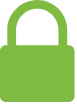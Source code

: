 <mxfile version="14.6.13" type="device"><diagram id="d1SahMHchSftxvY-v8dH" name="Seite-1"><mxGraphModel dx="1086" dy="4473" grid="1" gridSize="10" guides="1" tooltips="1" connect="1" arrows="1" fold="1" page="1" pageScale="1" pageWidth="827" pageHeight="1169" math="0" shadow="0"><root><mxCell id="0"/><mxCell id="1" parent="0"/><mxCell id="zlbdgQHOUIiqvbZNuqg--1" value="" style="pointerEvents=1;shadow=0;dashed=0;html=1;strokeColor=none;labelPosition=center;verticalLabelPosition=bottom;verticalAlign=top;outlineConnect=0;align=center;shape=mxgraph.office.security.lock_protected;fillColor=#7FBA42;aspect=fixed;" vertex="1" parent="1"><mxGeometry x="40" y="-3480" width="37.27" height="51" as="geometry"/></mxCell></root></mxGraphModel></diagram></mxfile>